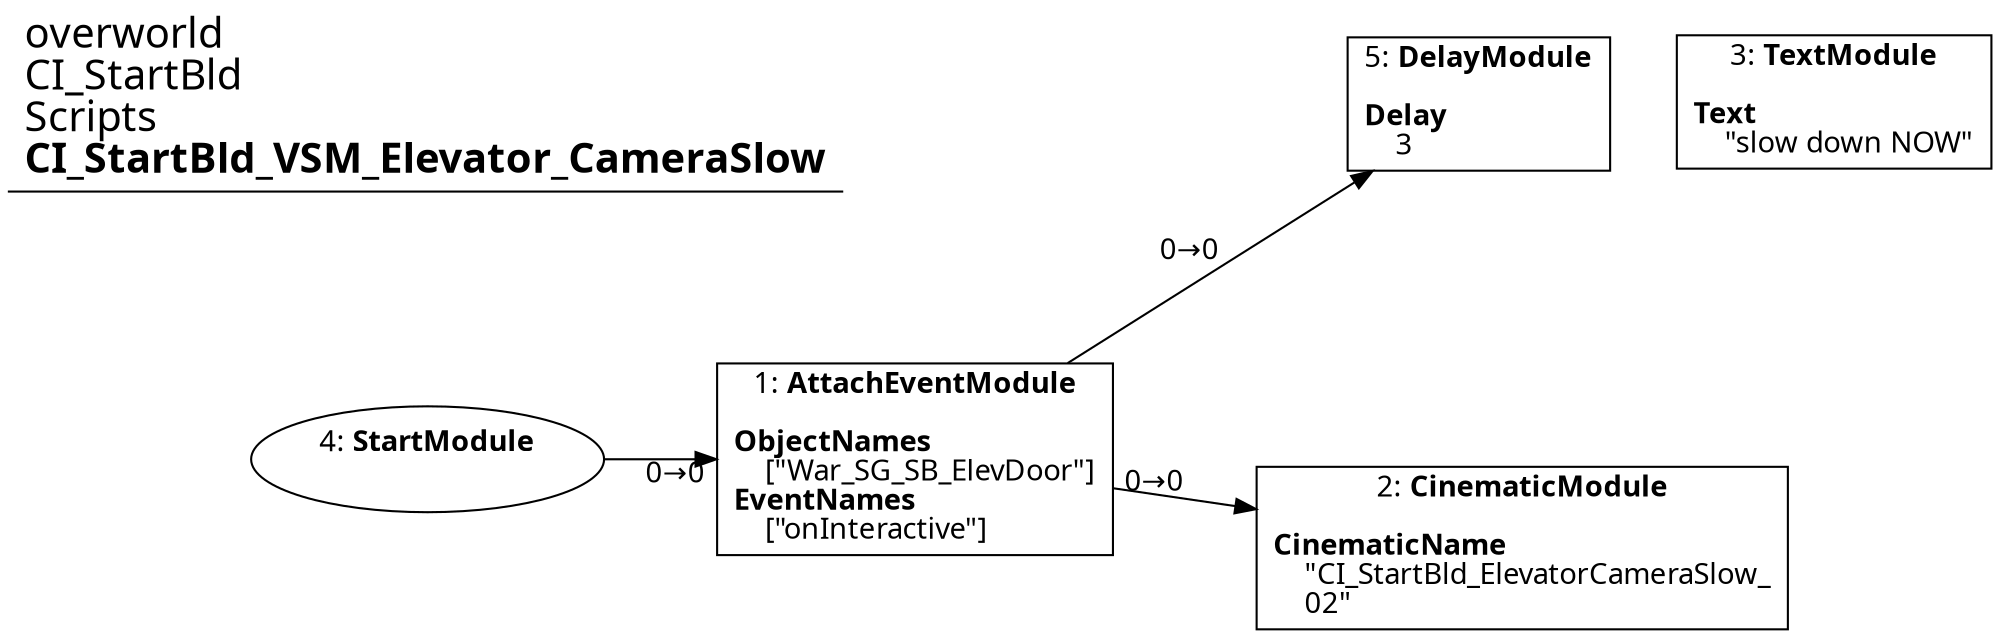 digraph {
    layout = fdp;
    overlap = prism;
    sep = "+16";
    splines = spline;

    node [ shape = box ];

    graph [ fontname = "Segoe UI" ];
    node [ fontname = "Segoe UI" ];
    edge [ fontname = "Segoe UI" ];

    1 [ label = <1: <b>AttachEventModule</b><br/><br/><b>ObjectNames</b><br align="left"/>    [&quot;War_SG_SB_ElevDoor&quot;]<br align="left"/><b>EventNames</b><br align="left"/>    [&quot;onInteractive&quot;]<br align="left"/>> ];
    1 [ pos = "0.323,-0.18!" ];
    1 -> 5 [ label = "0→0" ];
    1 -> 2 [ label = "0→0" ];

    2 [ label = <2: <b>CinematicModule</b><br/><br/><b>CinematicName</b><br align="left"/>    &quot;CI_StartBld_ElevatorCameraSlow_<br align="left"/>    02&quot;<br align="left"/>> ];
    2 [ pos = "0.61700004,-0.223!" ];

    3 [ label = <3: <b>TextModule</b><br/><br/><b>Text</b><br align="left"/>    &quot;slow down NOW&quot;<br align="left"/>> ];
    3 [ pos = "0.768,-0.007!" ];

    4 [ label = <4: <b>StartModule</b><br/><br/>> ];
    4 [ shape = oval ]
    4 [ pos = "0.087000005,-0.18!" ];
    4 -> 1 [ label = "0→0" ];

    5 [ label = <5: <b>DelayModule</b><br/><br/><b>Delay</b><br align="left"/>    3<br align="left"/>> ];
    5 [ pos = "0.596,-0.008!" ];

    title [ pos = "0.086,-0.006!" ];
    title [ shape = underline ];
    title [ label = <<font point-size="20">overworld<br align="left"/>CI_StartBld<br align="left"/>Scripts<br align="left"/><b>CI_StartBld_VSM_Elevator_CameraSlow</b><br align="left"/></font>> ];
}
